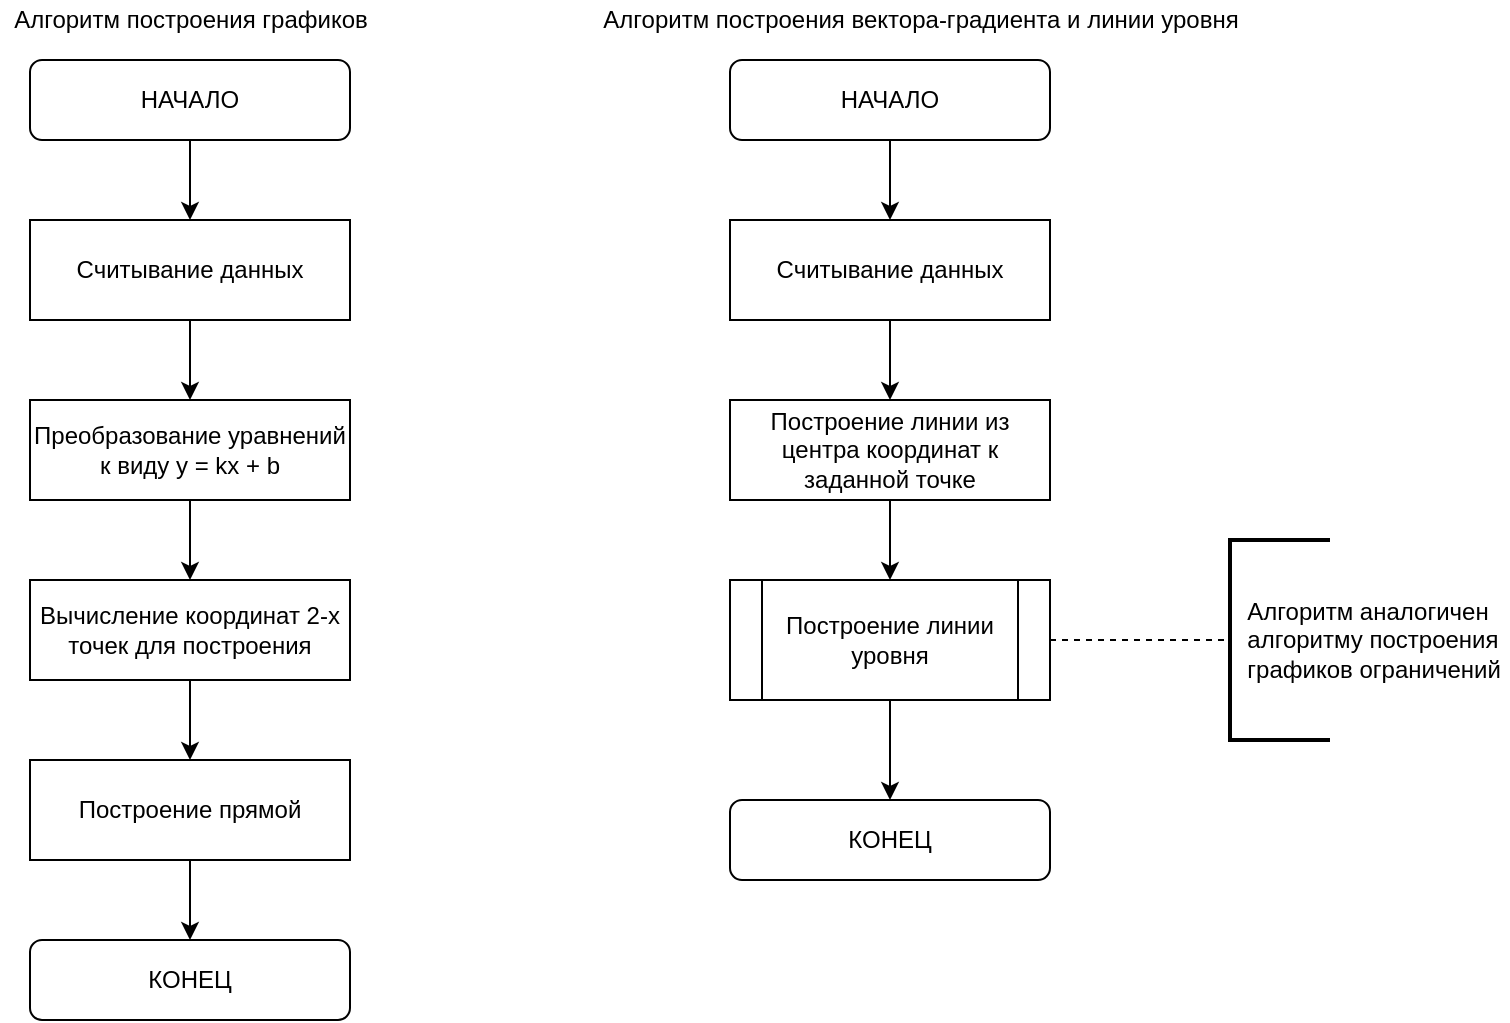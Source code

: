 <mxfile version="16.1.0" type="device"><diagram id="QCwJ6bZSnAG0RX4ls8ay" name="Page-1"><mxGraphModel dx="1422" dy="762" grid="1" gridSize="10" guides="1" tooltips="1" connect="1" arrows="1" fold="1" page="1" pageScale="1" pageWidth="827" pageHeight="1169" math="0" shadow="0"><root><mxCell id="0"/><mxCell id="1" parent="0"/><mxCell id="GWRVTOCrmmLL38cjO78U-3" style="edgeStyle=orthogonalEdgeStyle;rounded=0;orthogonalLoop=1;jettySize=auto;html=1;exitX=0.5;exitY=1;exitDx=0;exitDy=0;entryX=0.5;entryY=0;entryDx=0;entryDy=0;" edge="1" parent="1" source="GWRVTOCrmmLL38cjO78U-1" target="GWRVTOCrmmLL38cjO78U-2"><mxGeometry relative="1" as="geometry"/></mxCell><mxCell id="GWRVTOCrmmLL38cjO78U-1" value="НАЧАЛО" style="rounded=1;whiteSpace=wrap;html=1;" vertex="1" parent="1"><mxGeometry x="80" y="60" width="160" height="40" as="geometry"/></mxCell><mxCell id="GWRVTOCrmmLL38cjO78U-5" style="edgeStyle=orthogonalEdgeStyle;rounded=0;orthogonalLoop=1;jettySize=auto;html=1;exitX=0.5;exitY=1;exitDx=0;exitDy=0;entryX=0.5;entryY=0;entryDx=0;entryDy=0;" edge="1" parent="1" source="GWRVTOCrmmLL38cjO78U-2" target="GWRVTOCrmmLL38cjO78U-4"><mxGeometry relative="1" as="geometry"/></mxCell><mxCell id="GWRVTOCrmmLL38cjO78U-2" value="Считывание данных" style="rounded=0;whiteSpace=wrap;html=1;" vertex="1" parent="1"><mxGeometry x="80" y="140" width="160" height="50" as="geometry"/></mxCell><mxCell id="GWRVTOCrmmLL38cjO78U-7" style="edgeStyle=orthogonalEdgeStyle;rounded=0;orthogonalLoop=1;jettySize=auto;html=1;exitX=0.5;exitY=1;exitDx=0;exitDy=0;entryX=0.5;entryY=0;entryDx=0;entryDy=0;" edge="1" parent="1" source="GWRVTOCrmmLL38cjO78U-4" target="GWRVTOCrmmLL38cjO78U-6"><mxGeometry relative="1" as="geometry"/></mxCell><mxCell id="GWRVTOCrmmLL38cjO78U-4" value="Преобразование уравнений к виду y = kx + b" style="rounded=0;whiteSpace=wrap;html=1;" vertex="1" parent="1"><mxGeometry x="80" y="230" width="160" height="50" as="geometry"/></mxCell><mxCell id="GWRVTOCrmmLL38cjO78U-9" style="edgeStyle=orthogonalEdgeStyle;rounded=0;orthogonalLoop=1;jettySize=auto;html=1;exitX=0.5;exitY=1;exitDx=0;exitDy=0;entryX=0.5;entryY=0;entryDx=0;entryDy=0;" edge="1" parent="1" source="GWRVTOCrmmLL38cjO78U-6" target="GWRVTOCrmmLL38cjO78U-8"><mxGeometry relative="1" as="geometry"/></mxCell><mxCell id="GWRVTOCrmmLL38cjO78U-6" value="Вычисление координат 2-х точек для построения" style="rounded=0;whiteSpace=wrap;html=1;" vertex="1" parent="1"><mxGeometry x="80" y="320" width="160" height="50" as="geometry"/></mxCell><mxCell id="GWRVTOCrmmLL38cjO78U-11" style="edgeStyle=orthogonalEdgeStyle;rounded=0;orthogonalLoop=1;jettySize=auto;html=1;exitX=0.5;exitY=1;exitDx=0;exitDy=0;entryX=0.5;entryY=0;entryDx=0;entryDy=0;" edge="1" parent="1" source="GWRVTOCrmmLL38cjO78U-8" target="GWRVTOCrmmLL38cjO78U-10"><mxGeometry relative="1" as="geometry"/></mxCell><mxCell id="GWRVTOCrmmLL38cjO78U-8" value="Построение прямой" style="rounded=0;whiteSpace=wrap;html=1;" vertex="1" parent="1"><mxGeometry x="80" y="410" width="160" height="50" as="geometry"/></mxCell><mxCell id="GWRVTOCrmmLL38cjO78U-10" value="КОНЕЦ" style="rounded=1;whiteSpace=wrap;html=1;" vertex="1" parent="1"><mxGeometry x="80" y="500" width="160" height="40" as="geometry"/></mxCell><mxCell id="GWRVTOCrmmLL38cjO78U-12" style="edgeStyle=orthogonalEdgeStyle;rounded=0;orthogonalLoop=1;jettySize=auto;html=1;exitX=0.5;exitY=1;exitDx=0;exitDy=0;entryX=0.5;entryY=0;entryDx=0;entryDy=0;" edge="1" parent="1" source="GWRVTOCrmmLL38cjO78U-13" target="GWRVTOCrmmLL38cjO78U-15"><mxGeometry relative="1" as="geometry"/></mxCell><mxCell id="GWRVTOCrmmLL38cjO78U-13" value="НАЧАЛО" style="rounded=1;whiteSpace=wrap;html=1;" vertex="1" parent="1"><mxGeometry x="430" y="60" width="160" height="40" as="geometry"/></mxCell><mxCell id="GWRVTOCrmmLL38cjO78U-14" style="edgeStyle=orthogonalEdgeStyle;rounded=0;orthogonalLoop=1;jettySize=auto;html=1;exitX=0.5;exitY=1;exitDx=0;exitDy=0;entryX=0.5;entryY=0;entryDx=0;entryDy=0;" edge="1" parent="1" source="GWRVTOCrmmLL38cjO78U-15" target="GWRVTOCrmmLL38cjO78U-17"><mxGeometry relative="1" as="geometry"/></mxCell><mxCell id="GWRVTOCrmmLL38cjO78U-15" value="Считывание данных" style="rounded=0;whiteSpace=wrap;html=1;" vertex="1" parent="1"><mxGeometry x="430" y="140" width="160" height="50" as="geometry"/></mxCell><mxCell id="GWRVTOCrmmLL38cjO78U-16" style="edgeStyle=orthogonalEdgeStyle;rounded=0;orthogonalLoop=1;jettySize=auto;html=1;exitX=0.5;exitY=1;exitDx=0;exitDy=0;entryX=0.5;entryY=0;entryDx=0;entryDy=0;" edge="1" parent="1" source="GWRVTOCrmmLL38cjO78U-17"><mxGeometry relative="1" as="geometry"><mxPoint x="510" y="320" as="targetPoint"/></mxGeometry></mxCell><mxCell id="GWRVTOCrmmLL38cjO78U-17" value="Построение линии из центра координат к заданной точке" style="rounded=0;whiteSpace=wrap;html=1;" vertex="1" parent="1"><mxGeometry x="430" y="230" width="160" height="50" as="geometry"/></mxCell><mxCell id="GWRVTOCrmmLL38cjO78U-22" value="КОНЕЦ" style="rounded=1;whiteSpace=wrap;html=1;" vertex="1" parent="1"><mxGeometry x="430" y="430" width="160" height="40" as="geometry"/></mxCell><mxCell id="GWRVTOCrmmLL38cjO78U-23" value="Алгоритм построения графиков" style="text;html=1;align=center;verticalAlign=middle;resizable=0;points=[];autosize=1;strokeColor=none;fillColor=none;" vertex="1" parent="1"><mxGeometry x="65" y="30" width="190" height="20" as="geometry"/></mxCell><mxCell id="GWRVTOCrmmLL38cjO78U-24" value="Алгоритм построения вектора-градиента и линии уровня" style="text;html=1;align=center;verticalAlign=middle;resizable=0;points=[];autosize=1;strokeColor=none;fillColor=none;" vertex="1" parent="1"><mxGeometry x="360" y="30" width="330" height="20" as="geometry"/></mxCell><mxCell id="GWRVTOCrmmLL38cjO78U-26" style="edgeStyle=orthogonalEdgeStyle;rounded=0;orthogonalLoop=1;jettySize=auto;html=1;exitX=0.5;exitY=1;exitDx=0;exitDy=0;entryX=0.5;entryY=0;entryDx=0;entryDy=0;" edge="1" parent="1" source="GWRVTOCrmmLL38cjO78U-25" target="GWRVTOCrmmLL38cjO78U-22"><mxGeometry relative="1" as="geometry"><mxPoint x="510" y="440" as="targetPoint"/></mxGeometry></mxCell><mxCell id="GWRVTOCrmmLL38cjO78U-25" value="Построение линии уровня" style="shape=process;whiteSpace=wrap;html=1;backgroundOutline=1;" vertex="1" parent="1"><mxGeometry x="430" y="320" width="160" height="60" as="geometry"/></mxCell><mxCell id="GWRVTOCrmmLL38cjO78U-27" value="" style="endArrow=none;dashed=1;html=1;rounded=0;exitX=1;exitY=0.5;exitDx=0;exitDy=0;" edge="1" parent="1" source="GWRVTOCrmmLL38cjO78U-25"><mxGeometry width="50" height="50" relative="1" as="geometry"><mxPoint x="660" y="370" as="sourcePoint"/><mxPoint x="680" y="350" as="targetPoint"/></mxGeometry></mxCell><mxCell id="GWRVTOCrmmLL38cjO78U-28" value="&amp;nbsp; Алгоритм аналогичен &lt;br&gt;&amp;nbsp; алгоритму построения&lt;br&gt;&amp;nbsp; графиков ограничений&amp;nbsp;" style="strokeWidth=2;html=1;shape=mxgraph.flowchart.annotation_1;align=left;pointerEvents=1;" vertex="1" parent="1"><mxGeometry x="680" y="300" width="50" height="100" as="geometry"/></mxCell></root></mxGraphModel></diagram></mxfile>
